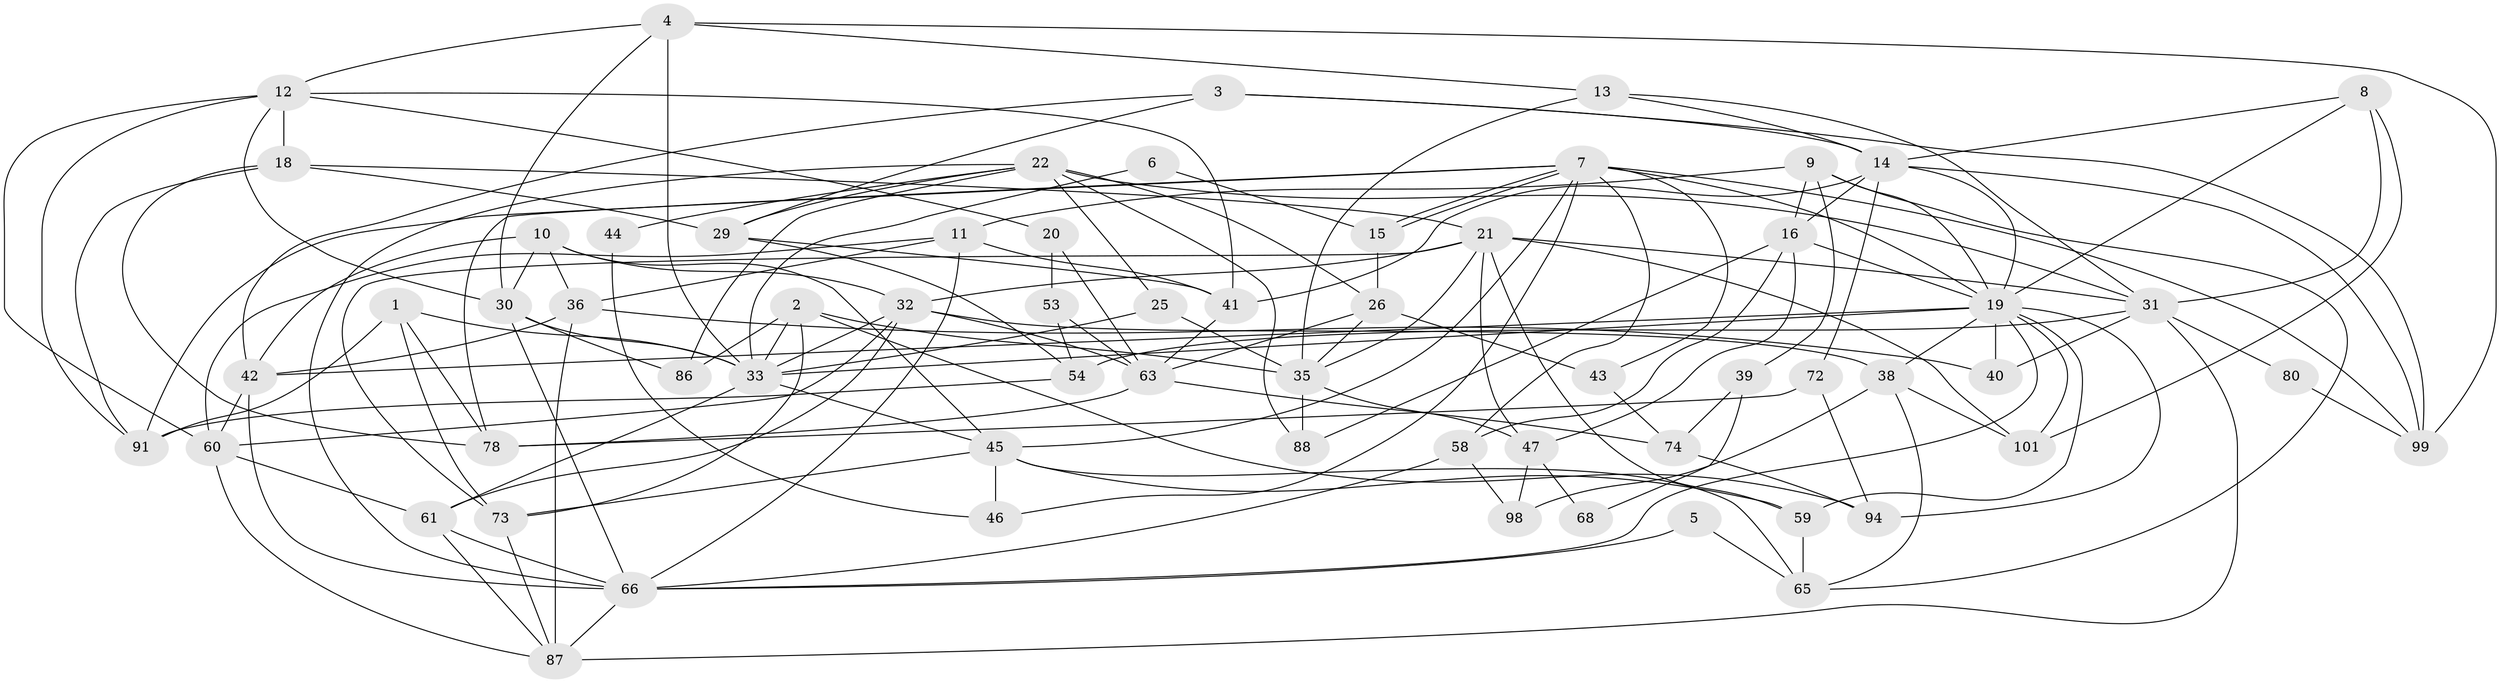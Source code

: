 // Generated by graph-tools (version 1.1) at 2025/23/03/03/25 07:23:59]
// undirected, 63 vertices, 158 edges
graph export_dot {
graph [start="1"]
  node [color=gray90,style=filled];
  1 [super="+50"];
  2;
  3 [super="+93"];
  4 [super="+37"];
  5;
  6;
  7 [super="+27"];
  8 [super="+28"];
  9 [super="+70"];
  10 [super="+62"];
  11 [super="+97"];
  12 [super="+24"];
  13 [super="+23"];
  14 [super="+17"];
  15;
  16 [super="+51"];
  18 [super="+100"];
  19 [super="+96"];
  20;
  21 [super="+75"];
  22 [super="+95"];
  25;
  26 [super="+85"];
  29 [super="+69"];
  30 [super="+48"];
  31 [super="+82"];
  32 [super="+34"];
  33 [super="+52"];
  35 [super="+84"];
  36 [super="+67"];
  38 [super="+81"];
  39;
  40;
  41 [super="+55"];
  42 [super="+49"];
  43;
  44;
  45 [super="+56"];
  46;
  47 [super="+77"];
  53;
  54 [super="+57"];
  58;
  59;
  60 [super="+83"];
  61 [super="+64"];
  63 [super="+79"];
  65 [super="+76"];
  66 [super="+71"];
  68;
  72 [super="+92"];
  73;
  74 [super="+89"];
  78;
  80;
  86;
  87 [super="+90"];
  88;
  91;
  94;
  98;
  99;
  101;
  1 -- 78;
  1 -- 73;
  1 -- 91;
  1 -- 33;
  2 -- 73;
  2 -- 86;
  2 -- 33;
  2 -- 94;
  2 -- 35;
  3 -- 99;
  3 -- 42;
  3 -- 29;
  3 -- 14;
  4 -- 33;
  4 -- 12;
  4 -- 99;
  4 -- 13;
  4 -- 30;
  5 -- 66;
  5 -- 65;
  6 -- 15;
  6 -- 33;
  7 -- 99;
  7 -- 15;
  7 -- 15;
  7 -- 43;
  7 -- 45;
  7 -- 46;
  7 -- 78;
  7 -- 91;
  7 -- 58;
  7 -- 19;
  8 -- 19;
  8 -- 101;
  8 -- 31;
  8 -- 14;
  9 -- 65;
  9 -- 39;
  9 -- 16;
  9 -- 11;
  9 -- 19;
  10 -- 42;
  10 -- 30;
  10 -- 36;
  10 -- 45;
  10 -- 32 [weight=2];
  11 -- 66;
  11 -- 60;
  11 -- 41;
  11 -- 36;
  12 -- 20;
  12 -- 41;
  12 -- 91;
  12 -- 60;
  12 -- 18;
  12 -- 30;
  13 -- 35;
  13 -- 31;
  13 -- 14;
  14 -- 19;
  14 -- 16;
  14 -- 99;
  14 -- 41;
  14 -- 72;
  15 -- 26 [weight=2];
  16 -- 88;
  16 -- 19;
  16 -- 58;
  16 -- 47;
  18 -- 91;
  18 -- 78;
  18 -- 29;
  18 -- 21;
  19 -- 101;
  19 -- 33;
  19 -- 38 [weight=2];
  19 -- 42;
  19 -- 66;
  19 -- 40;
  19 -- 59;
  19 -- 94;
  20 -- 63;
  20 -- 53;
  21 -- 101;
  21 -- 59;
  21 -- 73;
  21 -- 35;
  21 -- 32;
  21 -- 31;
  21 -- 47;
  22 -- 25;
  22 -- 44;
  22 -- 88;
  22 -- 86;
  22 -- 26;
  22 -- 29;
  22 -- 66;
  22 -- 31;
  25 -- 33;
  25 -- 35;
  26 -- 43;
  26 -- 35;
  26 -- 63;
  29 -- 41;
  29 -- 54;
  30 -- 33;
  30 -- 66;
  30 -- 86;
  31 -- 80;
  31 -- 40;
  31 -- 54;
  31 -- 87;
  32 -- 38;
  32 -- 33;
  32 -- 60;
  32 -- 61;
  32 -- 63;
  33 -- 45;
  33 -- 61;
  35 -- 88;
  35 -- 47 [weight=2];
  36 -- 42;
  36 -- 87 [weight=2];
  36 -- 40;
  38 -- 101;
  38 -- 65;
  38 -- 98;
  39 -- 68;
  39 -- 74;
  41 -- 63;
  42 -- 60;
  42 -- 66;
  43 -- 74;
  44 -- 46;
  45 -- 59;
  45 -- 73;
  45 -- 65;
  45 -- 46;
  47 -- 68;
  47 -- 98;
  53 -- 63;
  53 -- 54;
  54 -- 91;
  58 -- 98;
  58 -- 66;
  59 -- 65;
  60 -- 61;
  60 -- 87;
  61 -- 66;
  61 -- 87;
  63 -- 78;
  63 -- 74;
  66 -- 87;
  72 -- 78;
  72 -- 94;
  73 -- 87;
  74 -- 94;
  80 -- 99;
}
